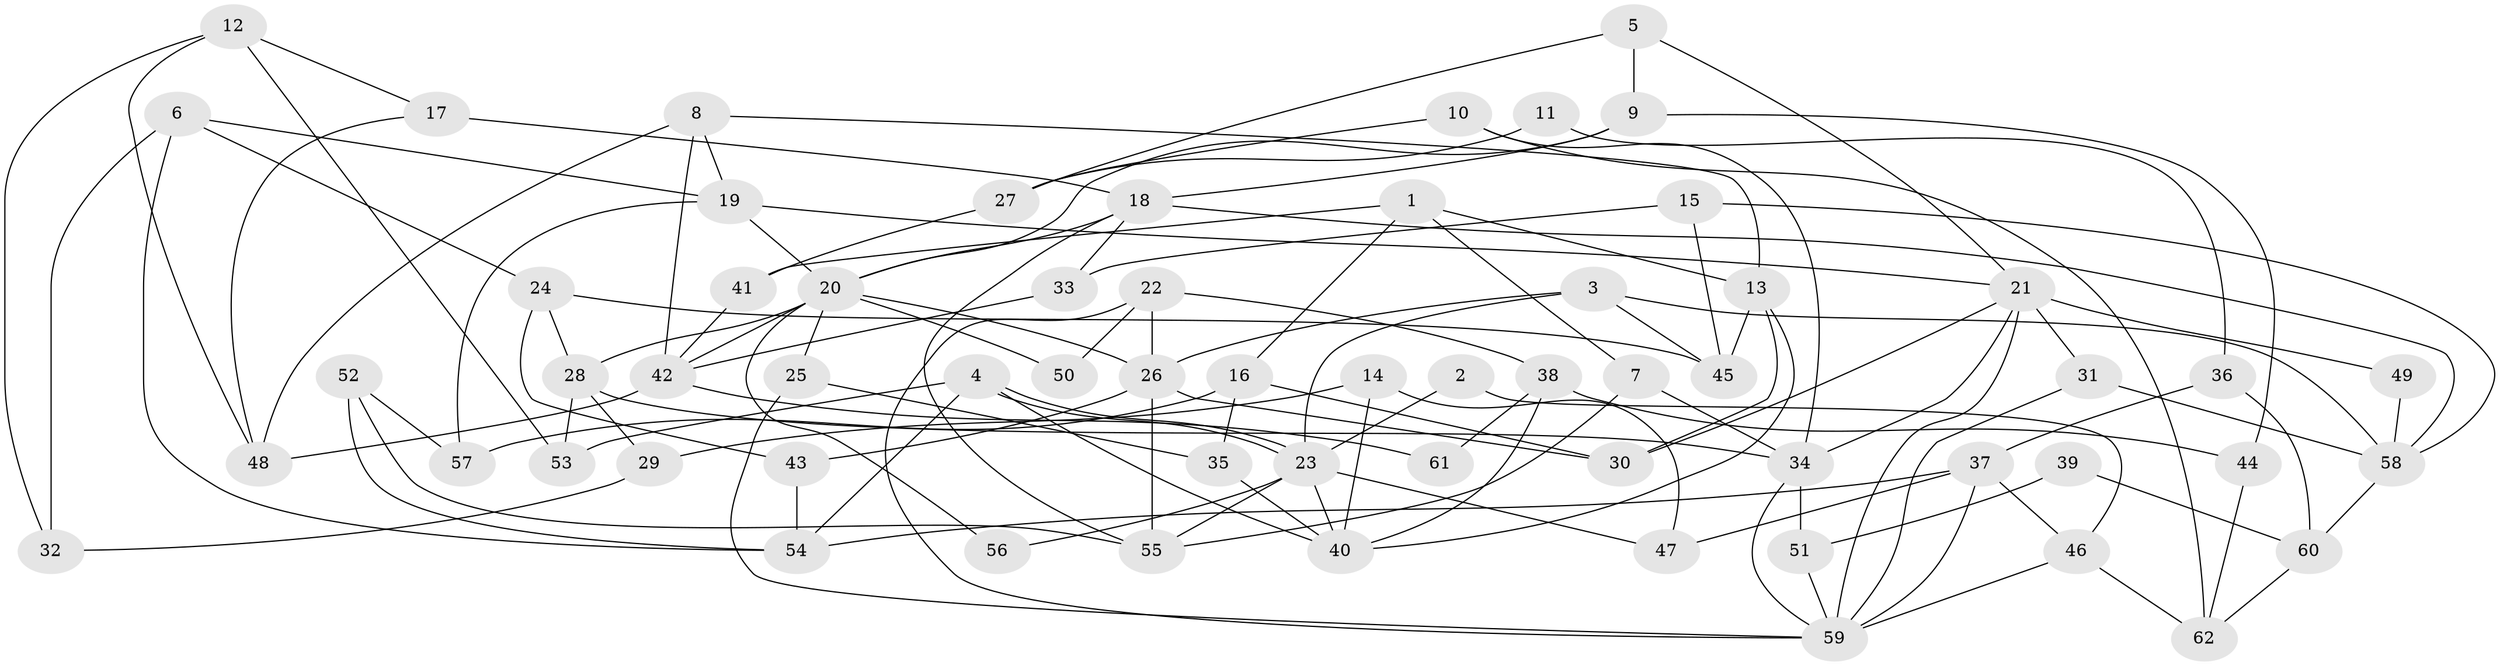 // coarse degree distribution, {6: 0.16279069767441862, 2: 0.06976744186046512, 4: 0.23255813953488372, 8: 0.023255813953488372, 5: 0.18604651162790697, 7: 0.09302325581395349, 3: 0.20930232558139536, 9: 0.023255813953488372}
// Generated by graph-tools (version 1.1) at 2025/52/02/27/25 19:52:03]
// undirected, 62 vertices, 124 edges
graph export_dot {
graph [start="1"]
  node [color=gray90,style=filled];
  1;
  2;
  3;
  4;
  5;
  6;
  7;
  8;
  9;
  10;
  11;
  12;
  13;
  14;
  15;
  16;
  17;
  18;
  19;
  20;
  21;
  22;
  23;
  24;
  25;
  26;
  27;
  28;
  29;
  30;
  31;
  32;
  33;
  34;
  35;
  36;
  37;
  38;
  39;
  40;
  41;
  42;
  43;
  44;
  45;
  46;
  47;
  48;
  49;
  50;
  51;
  52;
  53;
  54;
  55;
  56;
  57;
  58;
  59;
  60;
  61;
  62;
  1 -- 13;
  1 -- 16;
  1 -- 7;
  1 -- 41;
  2 -- 46;
  2 -- 23;
  3 -- 26;
  3 -- 58;
  3 -- 23;
  3 -- 45;
  4 -- 23;
  4 -- 23;
  4 -- 53;
  4 -- 40;
  4 -- 54;
  5 -- 21;
  5 -- 9;
  5 -- 27;
  6 -- 19;
  6 -- 24;
  6 -- 32;
  6 -- 54;
  7 -- 55;
  7 -- 34;
  8 -- 42;
  8 -- 19;
  8 -- 13;
  8 -- 48;
  9 -- 20;
  9 -- 18;
  9 -- 44;
  10 -- 62;
  10 -- 34;
  10 -- 27;
  11 -- 36;
  11 -- 27;
  12 -- 48;
  12 -- 17;
  12 -- 32;
  12 -- 53;
  13 -- 40;
  13 -- 30;
  13 -- 45;
  14 -- 40;
  14 -- 47;
  14 -- 29;
  15 -- 45;
  15 -- 58;
  15 -- 33;
  16 -- 30;
  16 -- 57;
  16 -- 35;
  17 -- 18;
  17 -- 48;
  18 -- 55;
  18 -- 33;
  18 -- 20;
  18 -- 58;
  19 -- 21;
  19 -- 20;
  19 -- 57;
  20 -- 28;
  20 -- 25;
  20 -- 26;
  20 -- 42;
  20 -- 50;
  20 -- 56;
  21 -- 59;
  21 -- 34;
  21 -- 30;
  21 -- 31;
  21 -- 49;
  22 -- 59;
  22 -- 26;
  22 -- 38;
  22 -- 50;
  23 -- 40;
  23 -- 47;
  23 -- 55;
  23 -- 56;
  24 -- 43;
  24 -- 45;
  24 -- 28;
  25 -- 35;
  25 -- 59;
  26 -- 30;
  26 -- 43;
  26 -- 55;
  27 -- 41;
  28 -- 29;
  28 -- 34;
  28 -- 53;
  29 -- 32;
  31 -- 59;
  31 -- 58;
  33 -- 42;
  34 -- 51;
  34 -- 59;
  35 -- 40;
  36 -- 37;
  36 -- 60;
  37 -- 59;
  37 -- 54;
  37 -- 46;
  37 -- 47;
  38 -- 40;
  38 -- 44;
  38 -- 61;
  39 -- 51;
  39 -- 60;
  41 -- 42;
  42 -- 48;
  42 -- 61;
  43 -- 54;
  44 -- 62;
  46 -- 59;
  46 -- 62;
  49 -- 58;
  51 -- 59;
  52 -- 54;
  52 -- 55;
  52 -- 57;
  58 -- 60;
  60 -- 62;
}
